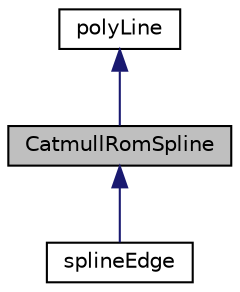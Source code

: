 digraph "CatmullRomSpline"
{
  bgcolor="transparent";
  edge [fontname="Helvetica",fontsize="10",labelfontname="Helvetica",labelfontsize="10"];
  node [fontname="Helvetica",fontsize="10",shape=record];
  Node1 [label="CatmullRomSpline",height=0.2,width=0.4,color="black", fillcolor="grey75", style="filled", fontcolor="black"];
  Node2 -> Node1 [dir="back",color="midnightblue",fontsize="10",style="solid",fontname="Helvetica"];
  Node2 [label="polyLine",height=0.2,width=0.4,color="black",URL="$a01951.html",tooltip="A series of straight line segments, which can also be interpreted as a series of control points for s..."];
  Node1 -> Node3 [dir="back",color="midnightblue",fontsize="10",style="solid",fontname="Helvetica"];
  Node3 [label="splineEdge",height=0.2,width=0.4,color="black",URL="$a02476.html",tooltip="A curvedEdge interface for Catmull-Rom splines. "];
}
